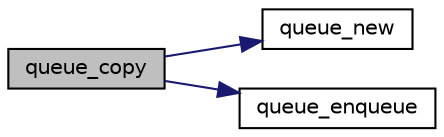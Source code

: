 digraph "queue_copy"
{
 // INTERACTIVE_SVG=YES
  edge [fontname="Helvetica",fontsize="10",labelfontname="Helvetica",labelfontsize="10"];
  node [fontname="Helvetica",fontsize="10",shape=record];
  rankdir="LR";
  Node1 [label="queue_copy",height=0.2,width=0.4,color="black", fillcolor="grey75", style="filled", fontcolor="black"];
  Node1 -> Node2 [color="midnightblue",fontsize="10",style="solid",fontname="Helvetica"];
  Node2 [label="queue_new",height=0.2,width=0.4,color="black", fillcolor="white", style="filled",URL="$queue_8h.html#a217fbe3b1f9577519fd427b2dd1d3455"];
  Node1 -> Node3 [color="midnightblue",fontsize="10",style="solid",fontname="Helvetica"];
  Node3 [label="queue_enqueue",height=0.2,width=0.4,color="black", fillcolor="white", style="filled",URL="$queue_8h.html#aaa5f0c1b3065281d9f8b89c7e3279ed9"];
}
